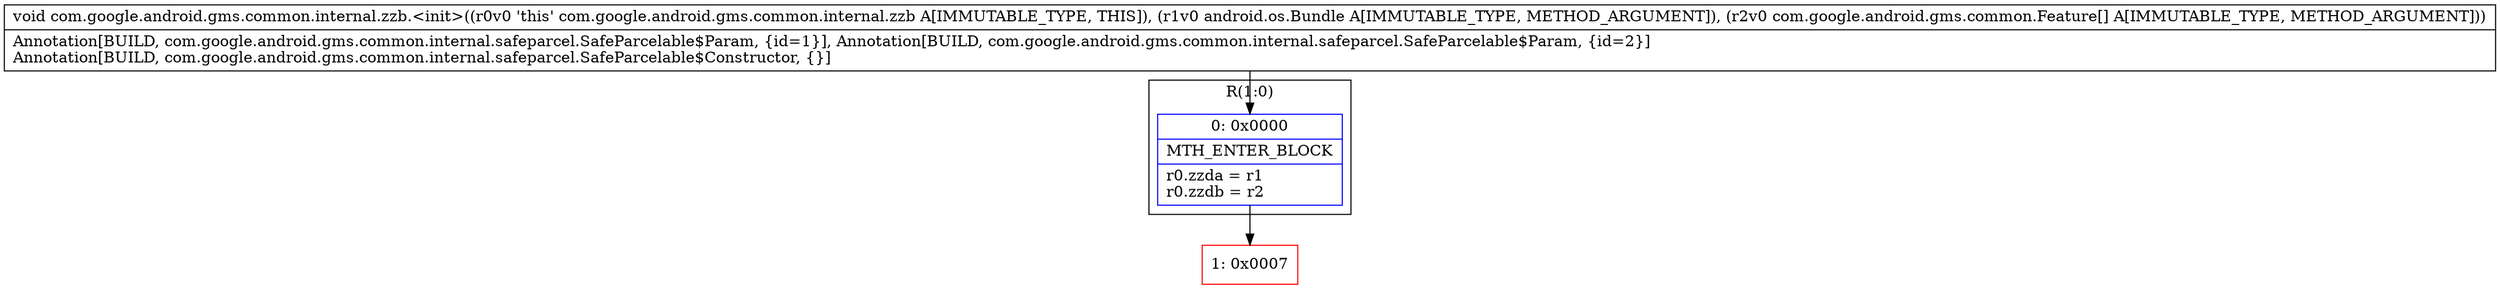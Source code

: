 digraph "CFG forcom.google.android.gms.common.internal.zzb.\<init\>(Landroid\/os\/Bundle;[Lcom\/google\/android\/gms\/common\/Feature;)V" {
subgraph cluster_Region_1682251039 {
label = "R(1:0)";
node [shape=record,color=blue];
Node_0 [shape=record,label="{0\:\ 0x0000|MTH_ENTER_BLOCK\l|r0.zzda = r1\lr0.zzdb = r2\l}"];
}
Node_1 [shape=record,color=red,label="{1\:\ 0x0007}"];
MethodNode[shape=record,label="{void com.google.android.gms.common.internal.zzb.\<init\>((r0v0 'this' com.google.android.gms.common.internal.zzb A[IMMUTABLE_TYPE, THIS]), (r1v0 android.os.Bundle A[IMMUTABLE_TYPE, METHOD_ARGUMENT]), (r2v0 com.google.android.gms.common.Feature[] A[IMMUTABLE_TYPE, METHOD_ARGUMENT]))  | Annotation[BUILD, com.google.android.gms.common.internal.safeparcel.SafeParcelable$Param, \{id=1\}], Annotation[BUILD, com.google.android.gms.common.internal.safeparcel.SafeParcelable$Param, \{id=2\}]\lAnnotation[BUILD, com.google.android.gms.common.internal.safeparcel.SafeParcelable$Constructor, \{\}]\l}"];
MethodNode -> Node_0;
Node_0 -> Node_1;
}

